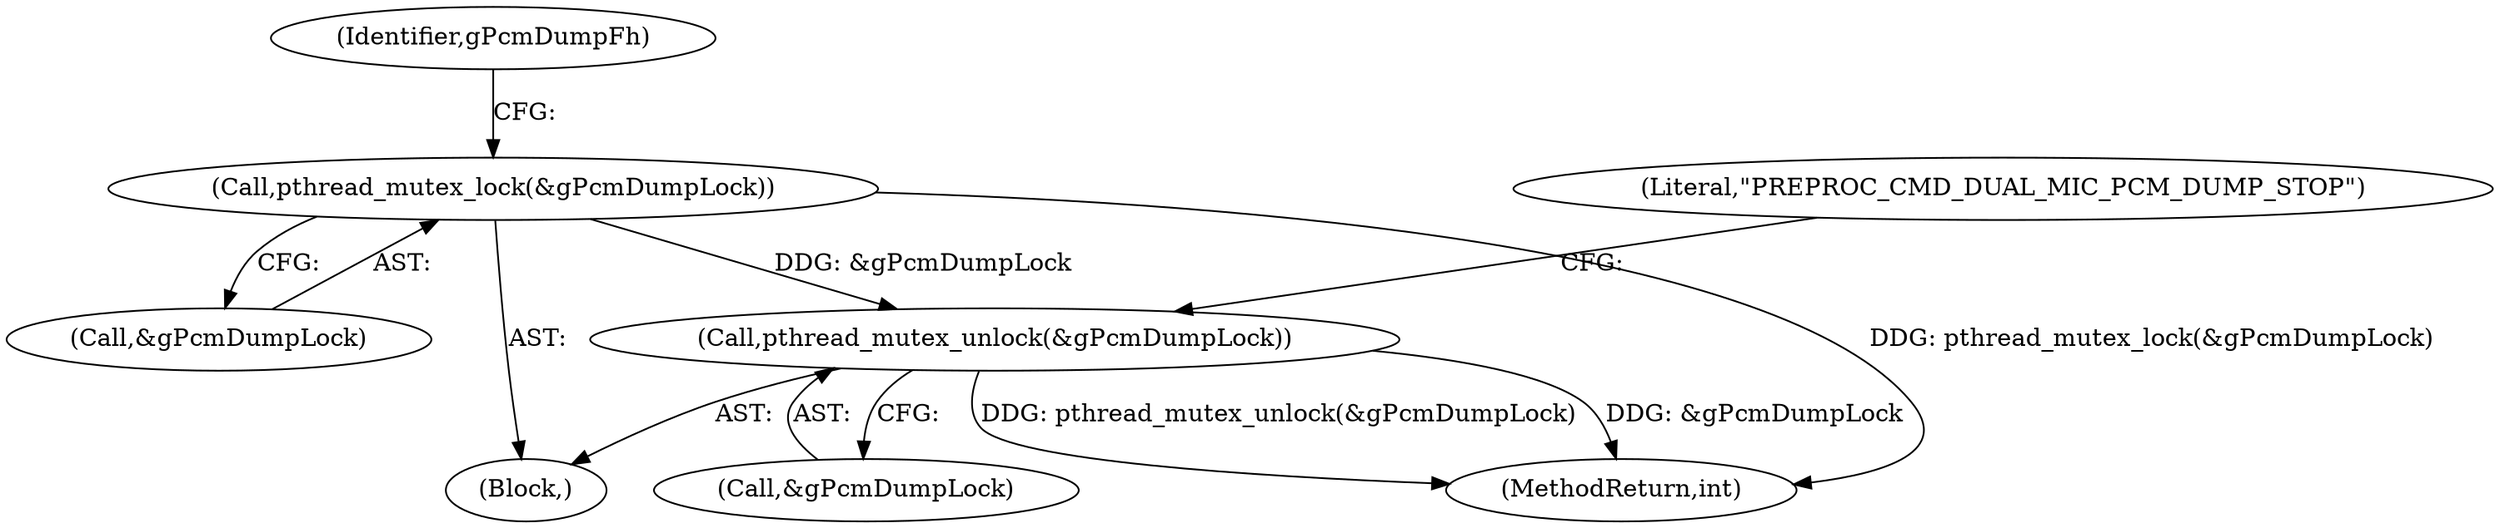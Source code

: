 digraph "0_Android_aeea52da00d210587fb3ed895de3d5f2e0264c88_9@API" {
"1000847" [label="(Call,pthread_mutex_unlock(&gPcmDumpLock))"];
"1000834" [label="(Call,pthread_mutex_lock(&gPcmDumpLock))"];
"1000848" [label="(Call,&gPcmDumpLock)"];
"1000815" [label="(Block,)"];
"1000839" [label="(Identifier,gPcmDumpFh)"];
"1000834" [label="(Call,pthread_mutex_lock(&gPcmDumpLock))"];
"1000847" [label="(Call,pthread_mutex_unlock(&gPcmDumpLock))"];
"1000851" [label="(Literal,\"PREPROC_CMD_DUAL_MIC_PCM_DUMP_STOP\")"];
"1000835" [label="(Call,&gPcmDumpLock)"];
"1001318" [label="(MethodReturn,int)"];
"1000847" -> "1000815"  [label="AST: "];
"1000847" -> "1000848"  [label="CFG: "];
"1000848" -> "1000847"  [label="AST: "];
"1000851" -> "1000847"  [label="CFG: "];
"1000847" -> "1001318"  [label="DDG: &gPcmDumpLock"];
"1000847" -> "1001318"  [label="DDG: pthread_mutex_unlock(&gPcmDumpLock)"];
"1000834" -> "1000847"  [label="DDG: &gPcmDumpLock"];
"1000834" -> "1000815"  [label="AST: "];
"1000834" -> "1000835"  [label="CFG: "];
"1000835" -> "1000834"  [label="AST: "];
"1000839" -> "1000834"  [label="CFG: "];
"1000834" -> "1001318"  [label="DDG: pthread_mutex_lock(&gPcmDumpLock)"];
}
